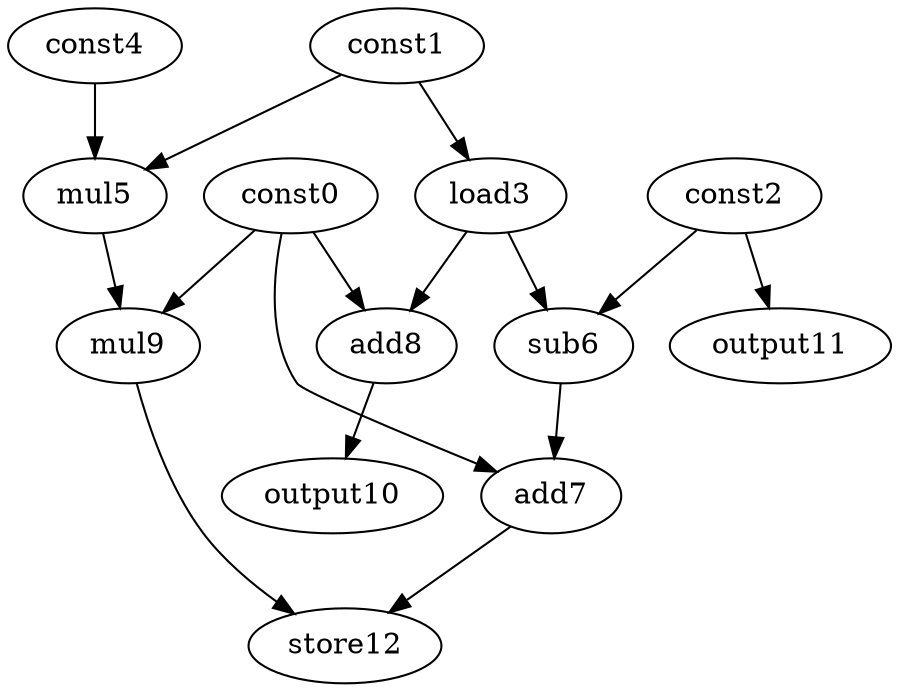 digraph G { 
const0[opcode=const]; 
const1[opcode=const]; 
const2[opcode=const]; 
load3[opcode=load]; 
const4[opcode=const]; 
mul5[opcode=mul]; 
sub6[opcode=sub]; 
add7[opcode=add]; 
add8[opcode=add]; 
mul9[opcode=mul]; 
output10[opcode=output]; 
output11[opcode=output]; 
store12[opcode=store]; 
const1->load3[operand=0];
const1->mul5[operand=0];
const4->mul5[operand=1];
const2->output11[operand=0];
const2->sub6[operand=0];
load3->sub6[operand=1];
const0->add8[operand=0];
load3->add8[operand=1];
const0->mul9[operand=0];
mul5->mul9[operand=1];
const0->add7[operand=0];
sub6->add7[operand=1];
add8->output10[operand=0];
mul9->store12[operand=0];
add7->store12[operand=1];
}

